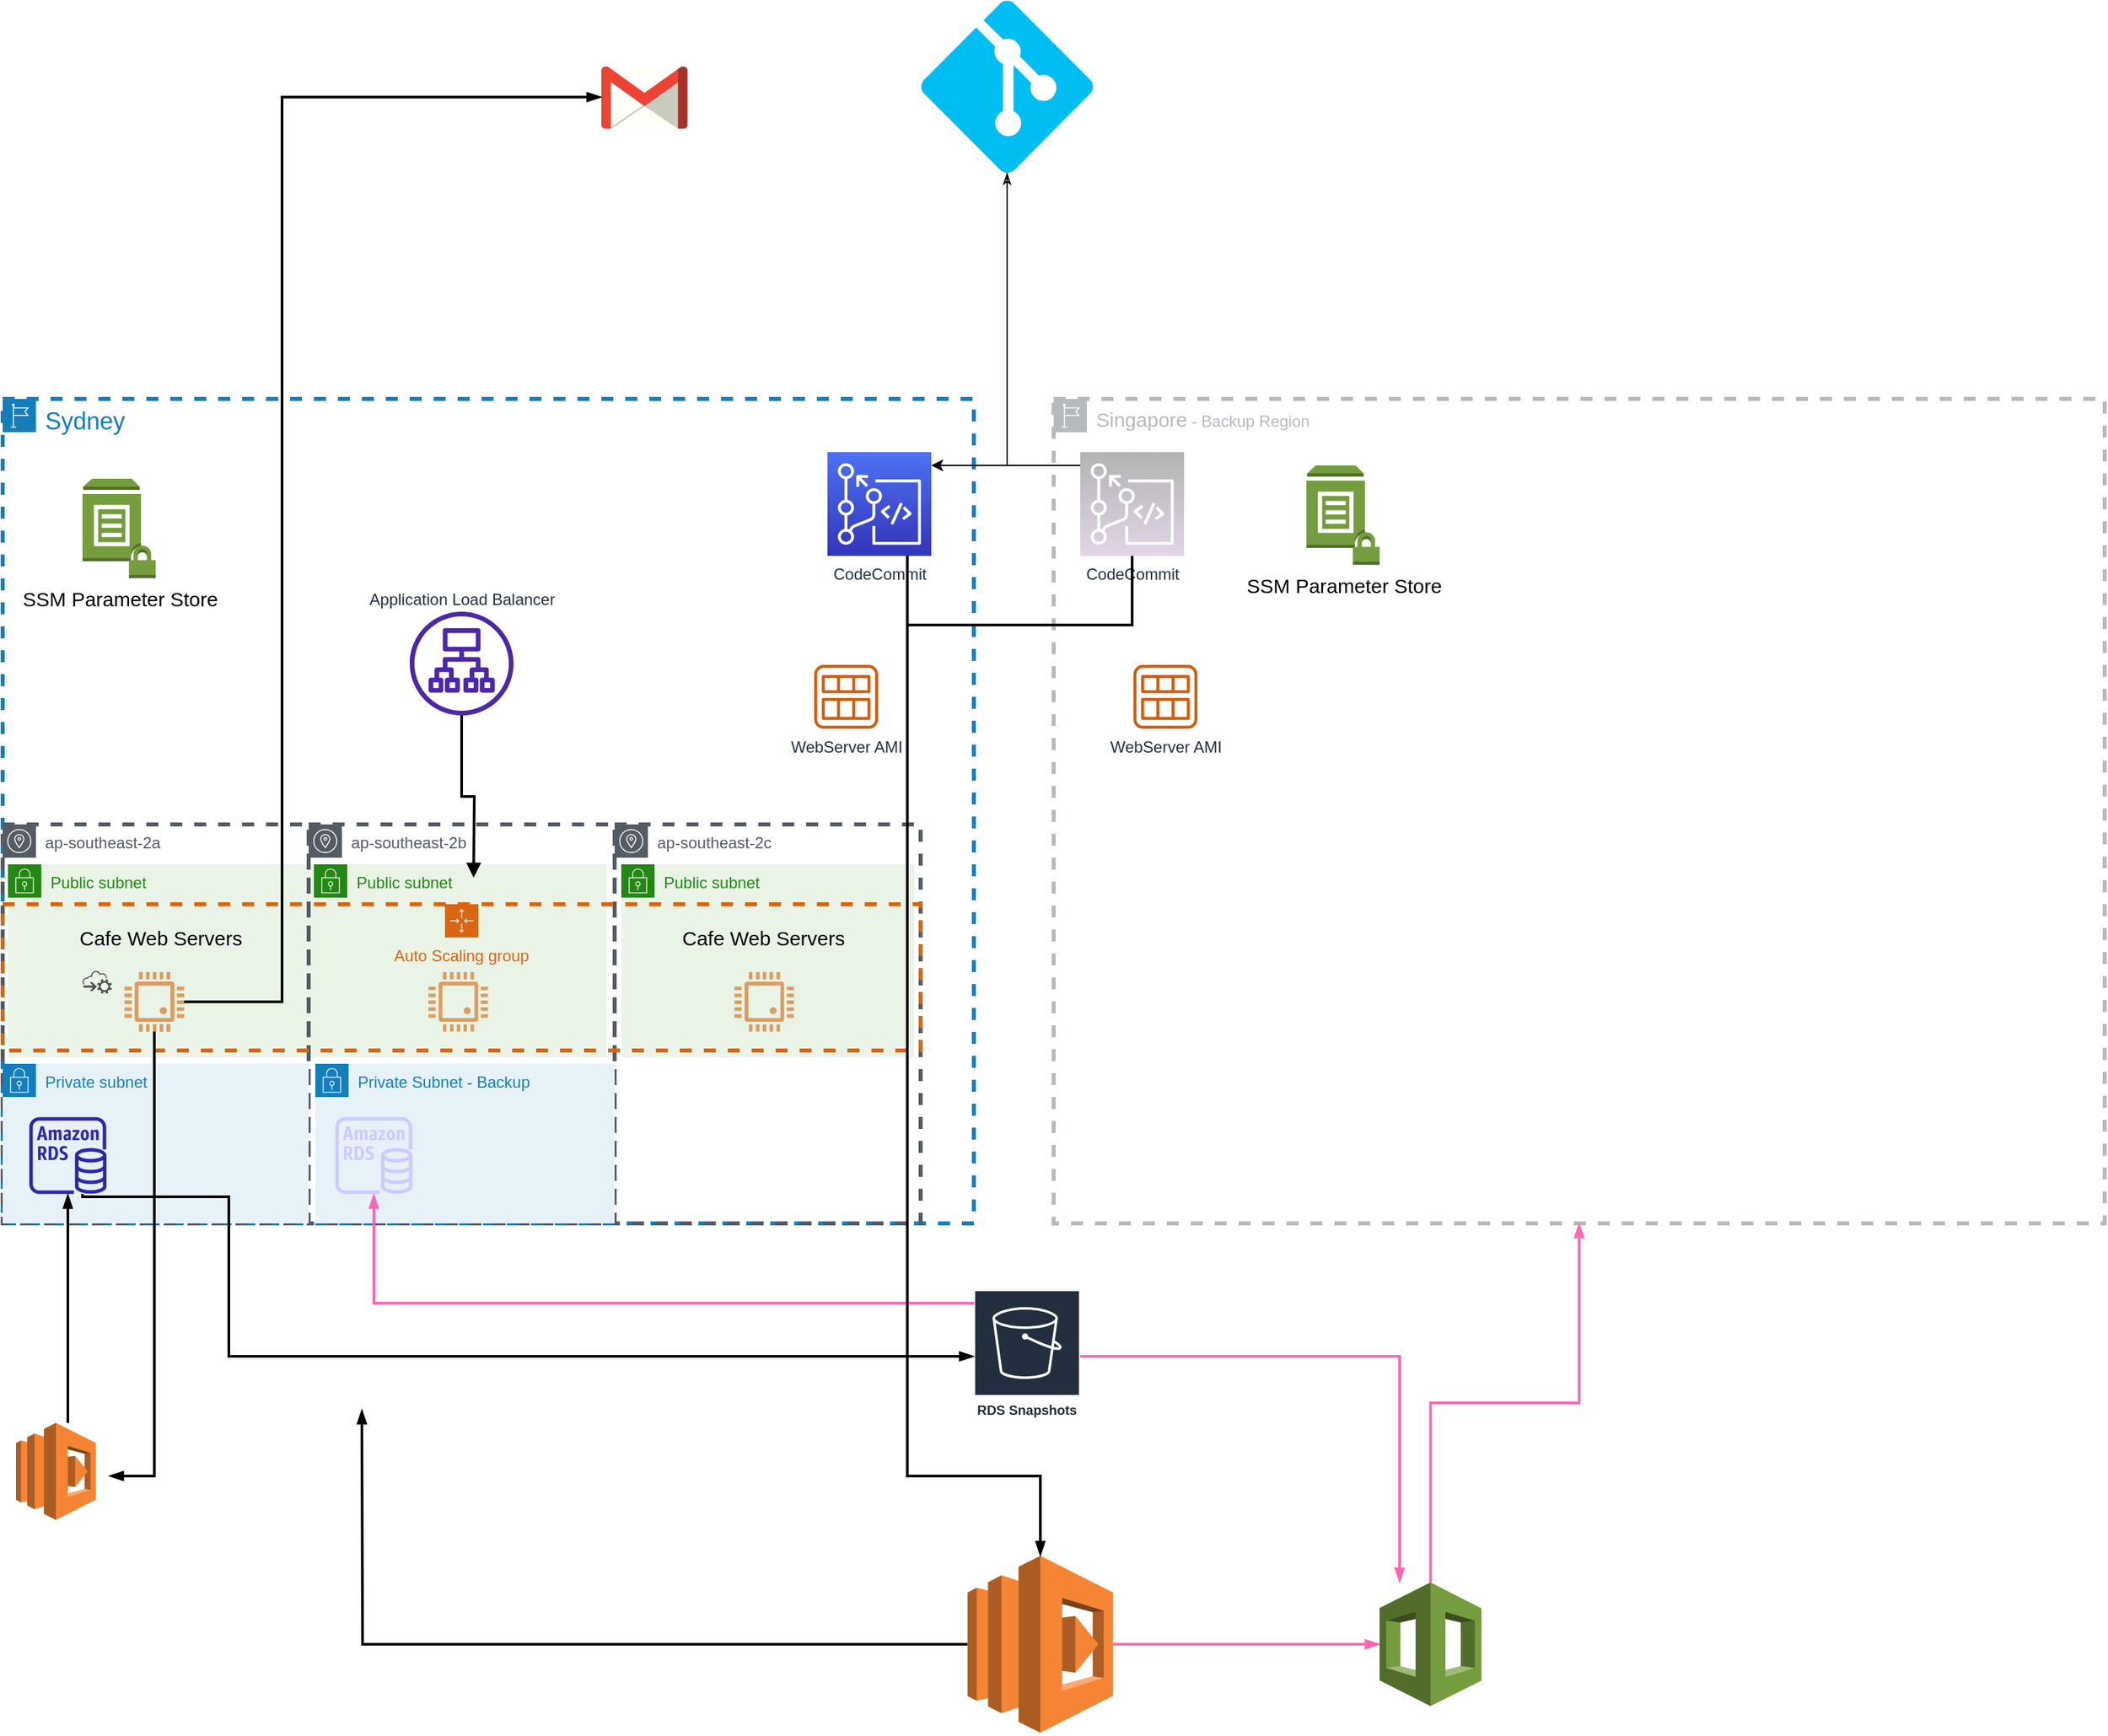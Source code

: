 <mxfile version="20.5.3" type="github" pages="2">
  <diagram id="W1gXoFSjIlfiuD1uIif6" name="Page-1">
    <mxGraphModel dx="1351" dy="1979" grid="1" gridSize="10" guides="1" tooltips="1" connect="1" arrows="1" fold="1" page="1" pageScale="1" pageWidth="850" pageHeight="1100" math="0" shadow="0">
      <root>
        <mxCell id="0" />
        <object label="Subnets" id="vn9yozqJXvgN_gXNzw6p-22">
          <mxCell style="" parent="0" />
        </object>
        <mxCell id="vn9yozqJXvgN_gXNzw6p-23" value="Public subnet" style="points=[[0,0],[0.25,0],[0.5,0],[0.75,0],[1,0],[1,0.25],[1,0.5],[1,0.75],[1,1],[0.75,1],[0.5,1],[0.25,1],[0,1],[0,0.75],[0,0.5],[0,0.25]];outlineConnect=0;gradientColor=none;html=1;whiteSpace=wrap;fontSize=12;fontStyle=0;container=1;pointerEvents=0;collapsible=0;recursiveResize=0;shape=mxgraph.aws4.group;grIcon=mxgraph.aws4.group_security_group;grStroke=0;strokeColor=#248814;fillColor=#E9F3E6;verticalAlign=top;align=left;spacingLeft=30;fontColor=#248814;dashed=0;strokeWidth=3;" vertex="1" parent="vn9yozqJXvgN_gXNzw6p-22">
          <mxGeometry x="14" y="360" width="230" height="145" as="geometry" />
        </mxCell>
        <mxCell id="vn9yozqJXvgN_gXNzw6p-29" value="" style="pointerEvents=1;shadow=0;dashed=0;html=1;strokeColor=none;fillColor=#DB9C60;labelPosition=center;verticalLabelPosition=bottom;verticalAlign=top;align=center;outlineConnect=0;shape=mxgraph.veeam.cpu;strokeWidth=3;fontSize=15;" vertex="1" parent="vn9yozqJXvgN_gXNzw6p-23">
          <mxGeometry x="87.6" y="81" width="44.8" height="44.8" as="geometry" />
        </mxCell>
        <mxCell id="vn9yozqJXvgN_gXNzw6p-32" value="Cafe Web Servers" style="text;html=1;strokeColor=none;fillColor=none;align=center;verticalAlign=middle;whiteSpace=wrap;rounded=0;strokeWidth=3;fontSize=15;" vertex="1" parent="vn9yozqJXvgN_gXNzw6p-23">
          <mxGeometry x="40" y="40" width="150" height="30" as="geometry" />
        </mxCell>
        <mxCell id="vn9yozqJXvgN_gXNzw6p-24" value="Public subnet" style="points=[[0,0],[0.25,0],[0.5,0],[0.75,0],[1,0],[1,0.25],[1,0.5],[1,0.75],[1,1],[0.75,1],[0.5,1],[0.25,1],[0,1],[0,0.75],[0,0.5],[0,0.25]];outlineConnect=0;gradientColor=none;html=1;whiteSpace=wrap;fontSize=12;fontStyle=0;container=1;pointerEvents=0;collapsible=0;recursiveResize=0;shape=mxgraph.aws4.group;grIcon=mxgraph.aws4.group_security_group;grStroke=0;strokeColor=#248814;fillColor=#E9F3E6;verticalAlign=top;align=left;spacingLeft=30;fontColor=#248814;dashed=0;strokeWidth=3;" vertex="1" parent="vn9yozqJXvgN_gXNzw6p-22">
          <mxGeometry x="244" y="360" width="220" height="145" as="geometry" />
        </mxCell>
        <mxCell id="vn9yozqJXvgN_gXNzw6p-25" value="Public subnet" style="points=[[0,0],[0.25,0],[0.5,0],[0.75,0],[1,0],[1,0.25],[1,0.5],[1,0.75],[1,1],[0.75,1],[0.5,1],[0.25,1],[0,1],[0,0.75],[0,0.5],[0,0.25]];outlineConnect=0;gradientColor=none;html=1;whiteSpace=wrap;fontSize=12;fontStyle=0;container=1;pointerEvents=0;collapsible=0;recursiveResize=0;shape=mxgraph.aws4.group;grIcon=mxgraph.aws4.group_security_group;grStroke=0;strokeColor=#248814;fillColor=#E9F3E6;verticalAlign=top;align=left;spacingLeft=30;fontColor=#248814;dashed=0;strokeWidth=3;" vertex="1" parent="vn9yozqJXvgN_gXNzw6p-22">
          <mxGeometry x="475" y="360" width="220" height="145" as="geometry" />
        </mxCell>
        <mxCell id="vn9yozqJXvgN_gXNzw6p-30" value="" style="pointerEvents=1;shadow=0;dashed=0;html=1;strokeColor=none;fillColor=#DB9C60;labelPosition=center;verticalLabelPosition=bottom;verticalAlign=top;align=center;outlineConnect=0;shape=mxgraph.veeam.cpu;strokeWidth=3;fontSize=15;" vertex="1" parent="vn9yozqJXvgN_gXNzw6p-25">
          <mxGeometry x="85" y="81" width="44.8" height="44.8" as="geometry" />
        </mxCell>
        <mxCell id="z7N2rbnObWpFByWFJ4T3-1" value="Cafe Web Servers" style="text;html=1;strokeColor=none;fillColor=none;align=center;verticalAlign=middle;whiteSpace=wrap;rounded=0;strokeWidth=3;fontSize=15;" vertex="1" parent="vn9yozqJXvgN_gXNzw6p-25">
          <mxGeometry x="32.4" y="40" width="150" height="30" as="geometry" />
        </mxCell>
        <mxCell id="vn9yozqJXvgN_gXNzw6p-28" value="" style="pointerEvents=1;shadow=0;dashed=0;html=1;strokeColor=none;fillColor=#DB9C60;labelPosition=center;verticalLabelPosition=bottom;verticalAlign=top;align=center;outlineConnect=0;shape=mxgraph.veeam.cpu;strokeWidth=3;fontSize=15;" vertex="1" parent="vn9yozqJXvgN_gXNzw6p-22">
          <mxGeometry x="330" y="441" width="44.8" height="44.8" as="geometry" />
        </mxCell>
        <mxCell id="1" style="" parent="0" />
        <mxCell id="vn9yozqJXvgN_gXNzw6p-1" value="&lt;font style=&quot;font-size: 15px;&quot;&gt;Singapore&lt;/font&gt; - Backup Region" style="sketch=0;outlineConnect=0;gradientColor=none;html=1;whiteSpace=wrap;fontSize=12;fontStyle=0;shape=mxgraph.aws4.group;grIcon=mxgraph.aws4.group_region;strokeColor=#B6BABF;fillColor=none;verticalAlign=top;align=left;spacingLeft=30;fontColor=#B6BABF;dashed=1;strokeWidth=3;" vertex="1" parent="1">
          <mxGeometry x="800" y="10" width="790" height="620" as="geometry" />
        </mxCell>
        <mxCell id="vn9yozqJXvgN_gXNzw6p-2" value="&lt;font style=&quot;font-size: 18px;&quot;&gt;Sydney&lt;/font&gt;" style="points=[[0,0],[0.25,0],[0.5,0],[0.75,0],[1,0],[1,0.25],[1,0.5],[1,0.75],[1,1],[0.75,1],[0.5,1],[0.25,1],[0,1],[0,0.75],[0,0.5],[0,0.25]];outlineConnect=0;gradientColor=none;html=1;whiteSpace=wrap;fontSize=12;fontStyle=0;container=1;pointerEvents=0;collapsible=0;recursiveResize=0;shape=mxgraph.aws4.group;grIcon=mxgraph.aws4.group_region;strokeColor=#147EBA;fillColor=none;verticalAlign=top;align=left;spacingLeft=30;fontColor=#147EBA;dashed=1;strokeWidth=3;" vertex="1" parent="1">
          <mxGeometry x="10" y="10" width="730" height="620" as="geometry" />
        </mxCell>
        <mxCell id="vn9yozqJXvgN_gXNzw6p-4" value="ap-southeast-2a" style="sketch=0;outlineConnect=0;gradientColor=none;html=1;whiteSpace=wrap;fontSize=12;fontStyle=0;shape=mxgraph.aws4.group;grIcon=mxgraph.aws4.group_availability_zone;strokeColor=#545B64;fillColor=none;verticalAlign=top;align=left;spacingLeft=30;fontColor=#545B64;dashed=1;strokeWidth=3;" vertex="1" parent="vn9yozqJXvgN_gXNzw6p-2">
          <mxGeometry y="320" width="230" height="300" as="geometry" />
        </mxCell>
        <mxCell id="vn9yozqJXvgN_gXNzw6p-14" value="Application Load Balancer" style="sketch=0;outlineConnect=0;fontColor=#232F3E;gradientColor=none;fillColor=#4D27AA;strokeColor=none;dashed=0;verticalLabelPosition=top;verticalAlign=bottom;align=center;html=1;fontSize=12;fontStyle=0;aspect=fixed;pointerEvents=1;shape=mxgraph.aws4.application_load_balancer;strokeWidth=3;labelPosition=center;" vertex="1" parent="vn9yozqJXvgN_gXNzw6p-2">
          <mxGeometry x="306" y="160" width="78" height="78" as="geometry" />
        </mxCell>
        <mxCell id="vn9yozqJXvgN_gXNzw6p-6" value="ap-southeast-2c" style="sketch=0;outlineConnect=0;gradientColor=none;html=1;whiteSpace=wrap;fontSize=12;fontStyle=0;shape=mxgraph.aws4.group;grIcon=mxgraph.aws4.group_availability_zone;strokeColor=#545B64;fillColor=none;verticalAlign=top;align=left;spacingLeft=30;fontColor=#545B64;dashed=1;strokeWidth=3;" vertex="1" parent="vn9yozqJXvgN_gXNzw6p-2">
          <mxGeometry x="460" y="320" width="230" height="300" as="geometry" />
        </mxCell>
        <mxCell id="vn9yozqJXvgN_gXNzw6p-7" value="WebServer AMI" style="sketch=0;outlineConnect=0;fontColor=#232F3E;gradientColor=none;fillColor=#D45B07;strokeColor=none;dashed=0;verticalLabelPosition=bottom;verticalAlign=top;align=center;html=1;fontSize=12;fontStyle=0;aspect=fixed;pointerEvents=1;shape=mxgraph.aws4.ami;strokeWidth=3;" vertex="1" parent="vn9yozqJXvgN_gXNzw6p-2">
          <mxGeometry x="610" y="200" width="48" height="48" as="geometry" />
        </mxCell>
        <mxCell id="vn9yozqJXvgN_gXNzw6p-9" value="CodeCommit" style="sketch=0;points=[[0,0,0],[0.25,0,0],[0.5,0,0],[0.75,0,0],[1,0,0],[0,1,0],[0.25,1,0],[0.5,1,0],[0.75,1,0],[1,1,0],[0,0.25,0],[0,0.5,0],[0,0.75,0],[1,0.25,0],[1,0.5,0],[1,0.75,0]];outlineConnect=0;fontColor=#232F3E;gradientColor=#4D72F3;gradientDirection=north;fillColor=#3334B9;strokeColor=#ffffff;dashed=0;verticalLabelPosition=bottom;verticalAlign=top;align=center;html=1;fontSize=12;fontStyle=0;aspect=fixed;shape=mxgraph.aws4.resourceIcon;resIcon=mxgraph.aws4.codecommit;strokeWidth=3;" vertex="1" parent="vn9yozqJXvgN_gXNzw6p-2">
          <mxGeometry x="620" y="40" width="78" height="78" as="geometry" />
        </mxCell>
        <mxCell id="vn9yozqJXvgN_gXNzw6p-17" style="edgeStyle=orthogonalEdgeStyle;rounded=0;orthogonalLoop=1;jettySize=auto;html=1;fontSize=15;startArrow=none;startFill=0;endArrow=block;endFill=1;strokeWidth=2;" edge="1" parent="vn9yozqJXvgN_gXNzw6p-2" source="vn9yozqJXvgN_gXNzw6p-14">
          <mxGeometry relative="1" as="geometry">
            <mxPoint x="354" y="260" as="sourcePoint" />
            <mxPoint x="354" y="360" as="targetPoint" />
          </mxGeometry>
        </mxCell>
        <mxCell id="vn9yozqJXvgN_gXNzw6p-5" value="ap-southeast-2b" style="sketch=0;outlineConnect=0;gradientColor=none;html=1;whiteSpace=wrap;fontSize=12;fontStyle=0;shape=mxgraph.aws4.group;grIcon=mxgraph.aws4.group_availability_zone;strokeColor=#545B64;fillColor=none;verticalAlign=top;align=left;spacingLeft=30;fontColor=#545B64;dashed=1;strokeWidth=3;" vertex="1" parent="vn9yozqJXvgN_gXNzw6p-2">
          <mxGeometry x="230" y="320" width="230" height="300" as="geometry" />
        </mxCell>
        <mxCell id="vn9yozqJXvgN_gXNzw6p-20" value="Private subnet" style="points=[[0,0],[0.25,0],[0.5,0],[0.75,0],[1,0],[1,0.25],[1,0.5],[1,0.75],[1,1],[0.75,1],[0.5,1],[0.25,1],[0,1],[0,0.75],[0,0.5],[0,0.25]];outlineConnect=0;gradientColor=none;html=1;whiteSpace=wrap;fontSize=12;fontStyle=0;container=1;pointerEvents=0;collapsible=0;recursiveResize=0;shape=mxgraph.aws4.group;grIcon=mxgraph.aws4.group_security_group;grStroke=0;strokeColor=#147EBA;fillColor=#E6F2F8;verticalAlign=top;align=left;spacingLeft=30;fontColor=#147EBA;dashed=0;strokeWidth=3;" vertex="1" parent="vn9yozqJXvgN_gXNzw6p-2">
          <mxGeometry y="500" width="230" height="120" as="geometry" />
        </mxCell>
        <mxCell id="vn9yozqJXvgN_gXNzw6p-16" value="Auto Scaling group" style="points=[[0,0],[0.25,0],[0.5,0],[0.75,0],[1,0],[1,0.25],[1,0.5],[1,0.75],[1,1],[0.75,1],[0.5,1],[0.25,1],[0,1],[0,0.75],[0,0.5],[0,0.25]];outlineConnect=0;gradientColor=none;html=1;whiteSpace=wrap;fontSize=12;fontStyle=0;container=1;pointerEvents=0;collapsible=0;recursiveResize=0;shape=mxgraph.aws4.groupCenter;grIcon=mxgraph.aws4.group_auto_scaling_group;grStroke=1;strokeColor=#D86613;fillColor=none;verticalAlign=top;align=center;fontColor=#D86613;dashed=1;spacingTop=25;strokeWidth=3;" vertex="1" parent="vn9yozqJXvgN_gXNzw6p-2">
          <mxGeometry y="380" width="690" height="110" as="geometry" />
        </mxCell>
        <mxCell id="z7N2rbnObWpFByWFJ4T3-5" value="" style="sketch=0;outlineConnect=0;fontColor=#232F3E;gradientColor=none;fillColor=#2E27AD;strokeColor=none;dashed=0;verticalLabelPosition=bottom;verticalAlign=top;align=center;html=1;fontSize=12;fontStyle=0;aspect=fixed;pointerEvents=1;shape=mxgraph.aws4.rds_instance;strokeWidth=3;" vertex="1" parent="vn9yozqJXvgN_gXNzw6p-2">
          <mxGeometry x="20" y="540" width="58" height="58" as="geometry" />
        </mxCell>
        <mxCell id="z7N2rbnObWpFByWFJ4T3-7" value="SSM Parameter Store" style="outlineConnect=0;dashed=0;verticalLabelPosition=bottom;verticalAlign=top;align=center;html=1;shape=mxgraph.aws3.parameter_store;fillColor=#759C3E;gradientColor=none;strokeWidth=3;fontSize=15;" vertex="1" parent="vn9yozqJXvgN_gXNzw6p-2">
          <mxGeometry x="60" y="60" width="55" height="74.8" as="geometry" />
        </mxCell>
        <mxCell id="z7N2rbnObWpFByWFJ4T3-12" value="Private Subnet - Backup" style="points=[[0,0],[0.25,0],[0.5,0],[0.75,0],[1,0],[1,0.25],[1,0.5],[1,0.75],[1,1],[0.75,1],[0.5,1],[0.25,1],[0,1],[0,0.75],[0,0.5],[0,0.25]];outlineConnect=0;gradientColor=none;html=1;whiteSpace=wrap;fontSize=12;fontStyle=0;container=1;pointerEvents=0;collapsible=0;recursiveResize=0;shape=mxgraph.aws4.group;grIcon=mxgraph.aws4.group_security_group;grStroke=0;strokeColor=#147EBA;fillColor=#E6F2F8;verticalAlign=top;align=left;spacingLeft=30;fontColor=#147EBA;dashed=0;strokeWidth=3;" vertex="1" parent="vn9yozqJXvgN_gXNzw6p-2">
          <mxGeometry x="235" y="500" width="225" height="120" as="geometry" />
        </mxCell>
        <mxCell id="z7N2rbnObWpFByWFJ4T3-11" value="" style="sketch=0;outlineConnect=0;fontColor=#232F3E;gradientColor=none;fillColor=#CCCCFF;strokeColor=none;dashed=0;verticalLabelPosition=bottom;verticalAlign=top;align=center;html=1;fontSize=12;fontStyle=0;aspect=fixed;pointerEvents=1;shape=mxgraph.aws4.rds_instance;strokeWidth=3;" vertex="1" parent="vn9yozqJXvgN_gXNzw6p-2">
          <mxGeometry x="250" y="540" width="58" height="58" as="geometry" />
        </mxCell>
        <mxCell id="z7N2rbnObWpFByWFJ4T3-24" value="" style="sketch=0;pointerEvents=1;shadow=0;dashed=0;html=1;strokeColor=none;fillColor=#505050;labelPosition=center;verticalLabelPosition=bottom;outlineConnect=0;verticalAlign=top;align=center;shape=mxgraph.office.clouds.cloud_service_request;strokeWidth=3;fontSize=15;" vertex="1" parent="vn9yozqJXvgN_gXNzw6p-2">
          <mxGeometry x="60" y="430" width="22" height="17.25" as="geometry" />
        </mxCell>
        <mxCell id="z7N2rbnObWpFByWFJ4T3-25" value="" style="shape=image;html=1;verticalAlign=top;verticalLabelPosition=bottom;labelBackgroundColor=#ffffff;imageAspect=0;aspect=fixed;image=https://cdn4.iconfinder.com/data/icons/48-bubbles/48/37.Stopwatch-128.png;strokeWidth=3;fontSize=15;fillColor=#CCCCFF;" vertex="1" parent="vn9yozqJXvgN_gXNzw6p-2">
          <mxGeometry x="60" y="450" width="20" height="20" as="geometry" />
        </mxCell>
        <mxCell id="vn9yozqJXvgN_gXNzw6p-8" value="WebServer AMI" style="sketch=0;outlineConnect=0;fontColor=#232F3E;gradientColor=none;fillColor=#D45B07;strokeColor=none;dashed=0;verticalLabelPosition=bottom;verticalAlign=top;align=center;html=1;fontSize=12;fontStyle=0;aspect=fixed;pointerEvents=1;shape=mxgraph.aws4.ami;strokeWidth=3;" vertex="1" parent="1">
          <mxGeometry x="860" y="210" width="48" height="48" as="geometry" />
        </mxCell>
        <mxCell id="vn9yozqJXvgN_gXNzw6p-12" style="edgeStyle=orthogonalEdgeStyle;rounded=0;orthogonalLoop=1;jettySize=auto;html=1;entryX=0.5;entryY=0;entryDx=0;entryDy=0;entryPerimeter=0;fontSize=15;endArrow=none;endFill=0;" edge="1" parent="1" source="vn9yozqJXvgN_gXNzw6p-11" target="vn9yozqJXvgN_gXNzw6p-10">
          <mxGeometry relative="1" as="geometry">
            <Array as="points">
              <mxPoint x="765" y="60" />
            </Array>
          </mxGeometry>
        </mxCell>
        <mxCell id="vn9yozqJXvgN_gXNzw6p-13" style="edgeStyle=orthogonalEdgeStyle;rounded=0;orthogonalLoop=1;jettySize=auto;html=1;fontSize=15;startArrow=classicThin;startFill=0;" edge="1" parent="1" source="vn9yozqJXvgN_gXNzw6p-11" target="vn9yozqJXvgN_gXNzw6p-9">
          <mxGeometry relative="1" as="geometry">
            <Array as="points">
              <mxPoint x="765" y="60" />
            </Array>
          </mxGeometry>
        </mxCell>
        <mxCell id="vn9yozqJXvgN_gXNzw6p-11" value="" style="verticalLabelPosition=bottom;html=1;verticalAlign=top;align=center;strokeColor=none;fillColor=#00BEF2;shape=mxgraph.azure.git_repository;strokeWidth=3;fontSize=15;" vertex="1" parent="1">
          <mxGeometry x="700" y="-290" width="130" height="130" as="geometry" />
        </mxCell>
        <mxCell id="vn9yozqJXvgN_gXNzw6p-10" value="CodeCommit" style="sketch=0;points=[[0,0,0],[0.25,0,0],[0.5,0,0],[0.75,0,0],[1,0,0],[0,1,0],[0.25,1,0],[0.5,1,0],[0.75,1,0],[1,1,0],[0,0.25,0],[0,0.5,0],[0,0.75,0],[1,0.25,0],[1,0.5,0],[1,0.75,0]];outlineConnect=0;fontColor=#232F3E;gradientColor=#E1D5E7;gradientDirection=south;fillColor=#B3B3B3;strokeColor=#ffffff;dashed=0;verticalLabelPosition=bottom;verticalAlign=top;align=center;html=1;fontSize=12;fontStyle=0;aspect=fixed;shape=mxgraph.aws4.resourceIcon;resIcon=mxgraph.aws4.codecommit;strokeWidth=3;" vertex="1" parent="1">
          <mxGeometry x="820" y="50" width="78" height="78" as="geometry" />
        </mxCell>
        <mxCell id="z7N2rbnObWpFByWFJ4T3-20" value="" style="pointerEvents=1;shadow=0;dashed=0;html=1;strokeColor=none;fillColor=#DB9C60;labelPosition=center;verticalLabelPosition=bottom;verticalAlign=top;align=center;outlineConnect=0;shape=mxgraph.veeam.cpu;strokeWidth=3;fontSize=15;" vertex="1" parent="1">
          <mxGeometry x="101.6" y="441" width="44.8" height="44.8" as="geometry" />
        </mxCell>
        <object label="RDS" id="z7N2rbnObWpFByWFJ4T3-4">
          <mxCell parent="0" />
        </object>
        <mxCell id="z7N2rbnObWpFByWFJ4T3-8" value="SSM Parameter Store" style="outlineConnect=0;dashed=0;verticalLabelPosition=bottom;verticalAlign=top;align=center;html=1;shape=mxgraph.aws3.parameter_store;fillColor=#759C3E;gradientColor=none;strokeWidth=3;fontSize=15;" vertex="1" parent="z7N2rbnObWpFByWFJ4T3-4">
          <mxGeometry x="990" y="60" width="55" height="74.8" as="geometry" />
        </mxCell>
        <mxCell id="z7N2rbnObWpFByWFJ4T3-22" style="edgeStyle=orthogonalEdgeStyle;rounded=0;orthogonalLoop=1;jettySize=auto;html=1;strokeWidth=2;fontSize=15;startArrow=none;startFill=0;endArrow=blockThin;endFill=1;strokeColor=#FF66B3;" edge="1" parent="z7N2rbnObWpFByWFJ4T3-4" source="z7N2rbnObWpFByWFJ4T3-13" target="z7N2rbnObWpFByWFJ4T3-11">
          <mxGeometry relative="1" as="geometry">
            <Array as="points">
              <mxPoint x="289" y="690" />
            </Array>
          </mxGeometry>
        </mxCell>
        <mxCell id="z7N2rbnObWpFByWFJ4T3-33" style="edgeStyle=orthogonalEdgeStyle;rounded=0;orthogonalLoop=1;jettySize=auto;html=1;strokeColor=#FF66B3;strokeWidth=2;fontSize=15;startArrow=none;startFill=0;endArrow=blockThin;endFill=1;" edge="1" parent="z7N2rbnObWpFByWFJ4T3-4" source="z7N2rbnObWpFByWFJ4T3-13" target="z7N2rbnObWpFByWFJ4T3-30">
          <mxGeometry relative="1" as="geometry">
            <Array as="points">
              <mxPoint x="1060" y="730" />
            </Array>
          </mxGeometry>
        </mxCell>
        <mxCell id="z7N2rbnObWpFByWFJ4T3-13" value="RDS Snapshots" style="sketch=0;outlineConnect=0;fontColor=#232F3E;gradientColor=none;strokeColor=#ffffff;fillColor=#232F3E;dashed=0;verticalLabelPosition=middle;verticalAlign=bottom;align=center;html=1;whiteSpace=wrap;fontSize=10;fontStyle=1;spacing=3;shape=mxgraph.aws4.productIcon;prIcon=mxgraph.aws4.s3;strokeWidth=3;" vertex="1" parent="z7N2rbnObWpFByWFJ4T3-4">
          <mxGeometry x="740" y="680" width="80" height="100" as="geometry" />
        </mxCell>
        <mxCell id="z7N2rbnObWpFByWFJ4T3-15" style="edgeStyle=orthogonalEdgeStyle;rounded=0;orthogonalLoop=1;jettySize=auto;html=1;strokeWidth=2;fontSize=15;startArrow=none;startFill=0;endArrow=blockThin;endFill=1;" edge="1" parent="z7N2rbnObWpFByWFJ4T3-4" source="z7N2rbnObWpFByWFJ4T3-14" target="z7N2rbnObWpFByWFJ4T3-5">
          <mxGeometry relative="1" as="geometry">
            <Array as="points">
              <mxPoint x="59" y="740" />
              <mxPoint x="59" y="740" />
            </Array>
          </mxGeometry>
        </mxCell>
        <mxCell id="z7N2rbnObWpFByWFJ4T3-14" value="" style="outlineConnect=0;dashed=0;verticalLabelPosition=bottom;verticalAlign=top;align=center;html=1;shape=mxgraph.aws3.lambda;fillColor=#F58534;gradientColor=none;strokeWidth=3;fontSize=15;" vertex="1" parent="z7N2rbnObWpFByWFJ4T3-4">
          <mxGeometry x="20.0" y="780" width="60.05" height="73" as="geometry" />
        </mxCell>
        <mxCell id="z7N2rbnObWpFByWFJ4T3-16" style="edgeStyle=orthogonalEdgeStyle;rounded=0;orthogonalLoop=1;jettySize=auto;html=1;strokeWidth=2;fontSize=15;startArrow=none;startFill=0;endArrow=blockThin;endFill=1;" edge="1" parent="z7N2rbnObWpFByWFJ4T3-4" source="z7N2rbnObWpFByWFJ4T3-5" target="z7N2rbnObWpFByWFJ4T3-13">
          <mxGeometry relative="1" as="geometry">
            <Array as="points">
              <mxPoint x="70" y="610" />
              <mxPoint x="180" y="610" />
            </Array>
          </mxGeometry>
        </mxCell>
        <mxCell id="z7N2rbnObWpFByWFJ4T3-21" style="edgeStyle=orthogonalEdgeStyle;rounded=0;orthogonalLoop=1;jettySize=auto;html=1;strokeWidth=2;fontSize=15;startArrow=none;startFill=0;endArrow=blockThin;endFill=1;" edge="1" parent="z7N2rbnObWpFByWFJ4T3-4" source="z7N2rbnObWpFByWFJ4T3-20">
          <mxGeometry relative="1" as="geometry">
            <mxPoint x="90" y="820" as="targetPoint" />
            <Array as="points">
              <mxPoint x="124" y="820" />
            </Array>
          </mxGeometry>
        </mxCell>
        <mxCell id="z7N2rbnObWpFByWFJ4T3-28" style="edgeStyle=orthogonalEdgeStyle;rounded=0;orthogonalLoop=1;jettySize=auto;html=1;strokeColor=#000000;strokeWidth=2;fontSize=15;startArrow=none;startFill=0;endArrow=blockThin;endFill=1;" edge="1" parent="z7N2rbnObWpFByWFJ4T3-4" source="z7N2rbnObWpFByWFJ4T3-27">
          <mxGeometry relative="1" as="geometry">
            <mxPoint x="280.0" y="770" as="targetPoint" />
          </mxGeometry>
        </mxCell>
        <mxCell id="z7N2rbnObWpFByWFJ4T3-31" style="edgeStyle=orthogonalEdgeStyle;rounded=0;orthogonalLoop=1;jettySize=auto;html=1;entryX=0;entryY=0.5;entryDx=0;entryDy=0;entryPerimeter=0;strokeColor=#FF66B3;strokeWidth=2;fontSize=15;startArrow=none;startFill=0;endArrow=blockThin;endFill=1;" edge="1" parent="z7N2rbnObWpFByWFJ4T3-4" source="z7N2rbnObWpFByWFJ4T3-27" target="z7N2rbnObWpFByWFJ4T3-30">
          <mxGeometry relative="1" as="geometry" />
        </mxCell>
        <mxCell id="z7N2rbnObWpFByWFJ4T3-27" value="" style="outlineConnect=0;dashed=0;verticalLabelPosition=bottom;verticalAlign=top;align=center;html=1;shape=mxgraph.aws3.lambda;fillColor=#F58534;gradientColor=none;strokeWidth=3;fontSize=15;" vertex="1" parent="z7N2rbnObWpFByWFJ4T3-4">
          <mxGeometry x="735.27" y="880" width="109.41" height="133" as="geometry" />
        </mxCell>
        <mxCell id="z7N2rbnObWpFByWFJ4T3-32" style="edgeStyle=orthogonalEdgeStyle;rounded=0;orthogonalLoop=1;jettySize=auto;html=1;strokeColor=#FF66B3;strokeWidth=2;fontSize=15;startArrow=none;startFill=0;endArrow=blockThin;endFill=1;" edge="1" parent="z7N2rbnObWpFByWFJ4T3-4" source="z7N2rbnObWpFByWFJ4T3-30" target="vn9yozqJXvgN_gXNzw6p-1">
          <mxGeometry relative="1" as="geometry" />
        </mxCell>
        <mxCell id="z7N2rbnObWpFByWFJ4T3-30" value="" style="outlineConnect=0;dashed=0;verticalLabelPosition=bottom;verticalAlign=top;align=center;html=1;shape=mxgraph.aws3.cloudformation;fillColor=#759C3E;gradientColor=none;strokeWidth=3;fontSize=15;" vertex="1" parent="z7N2rbnObWpFByWFJ4T3-4">
          <mxGeometry x="1045" y="900" width="76.5" height="93" as="geometry" />
        </mxCell>
        <mxCell id="z7N2rbnObWpFByWFJ4T3-34" value="" style="dashed=0;outlineConnect=0;html=1;align=center;labelPosition=center;verticalLabelPosition=bottom;verticalAlign=top;shape=mxgraph.weblogos.gmail;strokeWidth=3;fontSize=15;fillColor=#CCCCFF;" vertex="1" parent="z7N2rbnObWpFByWFJ4T3-4">
          <mxGeometry x="460" y="-240" width="64.8" height="46.8" as="geometry" />
        </mxCell>
        <mxCell id="z7N2rbnObWpFByWFJ4T3-35" style="edgeStyle=orthogonalEdgeStyle;rounded=0;orthogonalLoop=1;jettySize=auto;html=1;strokeColor=#000000;strokeWidth=2;fontSize=15;startArrow=none;startFill=0;endArrow=blockThin;endFill=1;" edge="1" parent="z7N2rbnObWpFByWFJ4T3-4" source="z7N2rbnObWpFByWFJ4T3-20" target="z7N2rbnObWpFByWFJ4T3-34">
          <mxGeometry relative="1" as="geometry">
            <Array as="points">
              <mxPoint x="220" y="463" />
              <mxPoint x="220" y="-217" />
            </Array>
          </mxGeometry>
        </mxCell>
        <mxCell id="z7N2rbnObWpFByWFJ4T3-36" style="edgeStyle=orthogonalEdgeStyle;rounded=0;orthogonalLoop=1;jettySize=auto;html=1;strokeColor=#000000;strokeWidth=2;fontSize=15;startArrow=none;startFill=0;endArrow=blockThin;endFill=1;" edge="1" parent="z7N2rbnObWpFByWFJ4T3-4" source="vn9yozqJXvgN_gXNzw6p-9" target="z7N2rbnObWpFByWFJ4T3-27">
          <mxGeometry relative="1" as="geometry">
            <mxPoint x="710" y="860" as="targetPoint" />
            <Array as="points">
              <mxPoint x="690" y="820" />
              <mxPoint x="790" y="820" />
            </Array>
          </mxGeometry>
        </mxCell>
        <mxCell id="z7N2rbnObWpFByWFJ4T3-37" style="edgeStyle=orthogonalEdgeStyle;rounded=0;orthogonalLoop=1;jettySize=auto;html=1;strokeColor=#000000;strokeWidth=2;fontSize=15;startArrow=none;startFill=0;endArrow=none;endFill=0;" edge="1" parent="z7N2rbnObWpFByWFJ4T3-4" source="vn9yozqJXvgN_gXNzw6p-10">
          <mxGeometry relative="1" as="geometry">
            <mxPoint x="690.0" y="180" as="targetPoint" />
            <Array as="points">
              <mxPoint x="859" y="180" />
            </Array>
          </mxGeometry>
        </mxCell>
      </root>
    </mxGraphModel>
  </diagram>
  <diagram id="vyqQd5LeyNHnKbAmL0Fn" name="Page-2">
    <mxGraphModel dx="946" dy="615" grid="1" gridSize="10" guides="1" tooltips="1" connect="1" arrows="1" fold="1" page="1" pageScale="1" pageWidth="850" pageHeight="1100" math="0" shadow="0">
      <root>
        <mxCell id="0" />
        <mxCell id="1" parent="0" />
      </root>
    </mxGraphModel>
  </diagram>
</mxfile>
